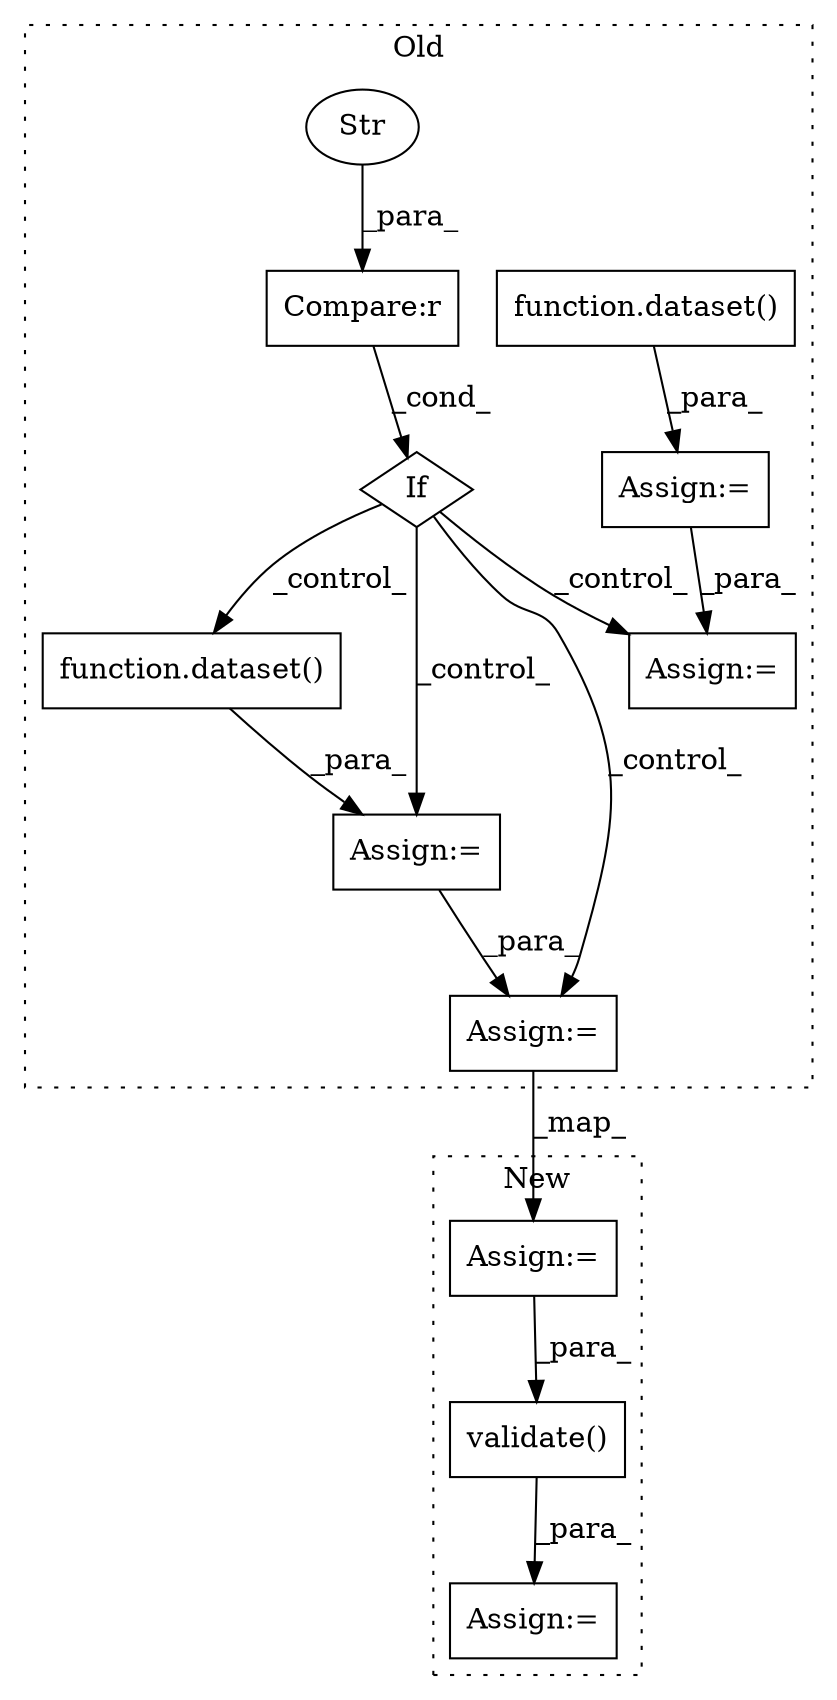 digraph G {
subgraph cluster0 {
1 [label="function.dataset()" a="75" s="2918" l="81" shape="box"];
3 [label="Assign:=" a="68" s="3407" l="3" shape="box"];
4 [label="Assign:=" a="68" s="2915" l="3" shape="box"];
6 [label="If" a="96" s="3114" l="3" shape="diamond"];
7 [label="Compare:r" a="40" s="3117" l="24" shape="box"];
8 [label="Str" a="66" s="3130" l="11" shape="ellipse"];
9 [label="function.dataset()" a="75" s="3166" l="95" shape="box"];
10 [label="Assign:=" a="68" s="3163" l="3" shape="box"];
12 [label="Assign:=" a="68" s="3281" l="3" shape="box"];
label = "Old";
style="dotted";
}
subgraph cluster1 {
2 [label="validate()" a="75" s="6061,6113" l="15,1" shape="box"];
5 [label="Assign:=" a="68" s="6058" l="3" shape="box"];
11 [label="Assign:=" a="68" s="2895" l="3" shape="box"];
label = "New";
style="dotted";
}
1 -> 4 [label="_para_"];
2 -> 5 [label="_para_"];
4 -> 3 [label="_para_"];
6 -> 10 [label="_control_"];
6 -> 3 [label="_control_"];
6 -> 12 [label="_control_"];
6 -> 9 [label="_control_"];
7 -> 6 [label="_cond_"];
8 -> 7 [label="_para_"];
9 -> 10 [label="_para_"];
10 -> 12 [label="_para_"];
11 -> 2 [label="_para_"];
12 -> 11 [label="_map_"];
}